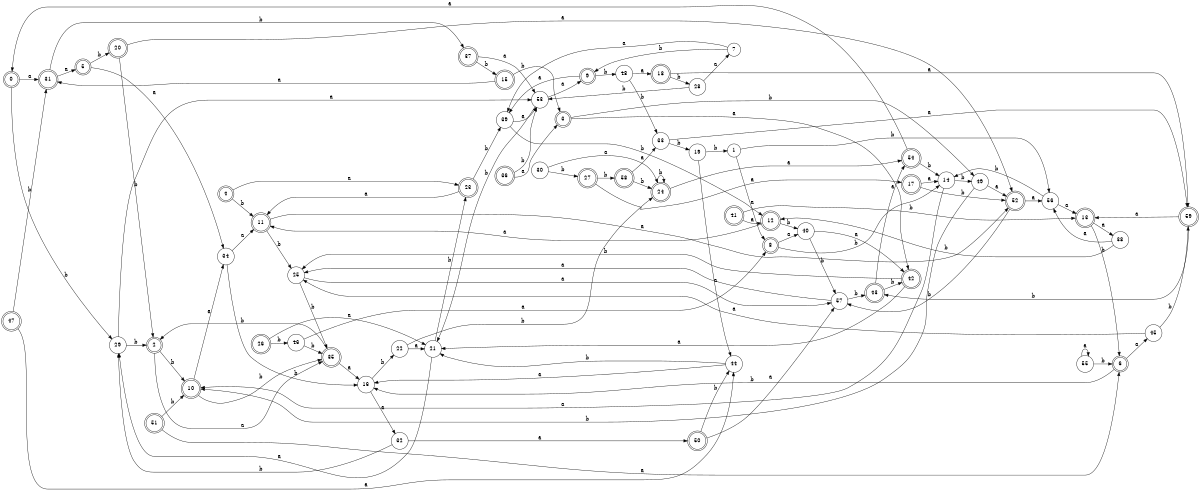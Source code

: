 digraph n48_1 {
__start0 [label="" shape="none"];

rankdir=LR;
size="8,5";

s0 [style="rounded,filled", color="black", fillcolor="white" shape="doublecircle", label="0"];
s1 [style="filled", color="black", fillcolor="white" shape="circle", label="1"];
s2 [style="rounded,filled", color="black", fillcolor="white" shape="doublecircle", label="2"];
s3 [style="rounded,filled", color="black", fillcolor="white" shape="doublecircle", label="3"];
s4 [style="rounded,filled", color="black", fillcolor="white" shape="doublecircle", label="4"];
s5 [style="rounded,filled", color="black", fillcolor="white" shape="doublecircle", label="5"];
s6 [style="rounded,filled", color="black", fillcolor="white" shape="doublecircle", label="6"];
s7 [style="filled", color="black", fillcolor="white" shape="circle", label="7"];
s8 [style="rounded,filled", color="black", fillcolor="white" shape="doublecircle", label="8"];
s9 [style="rounded,filled", color="black", fillcolor="white" shape="doublecircle", label="9"];
s10 [style="rounded,filled", color="black", fillcolor="white" shape="doublecircle", label="10"];
s11 [style="rounded,filled", color="black", fillcolor="white" shape="doublecircle", label="11"];
s12 [style="rounded,filled", color="black", fillcolor="white" shape="doublecircle", label="12"];
s13 [style="rounded,filled", color="black", fillcolor="white" shape="doublecircle", label="13"];
s14 [style="filled", color="black", fillcolor="white" shape="circle", label="14"];
s15 [style="rounded,filled", color="black", fillcolor="white" shape="doublecircle", label="15"];
s16 [style="filled", color="black", fillcolor="white" shape="circle", label="16"];
s17 [style="rounded,filled", color="black", fillcolor="white" shape="doublecircle", label="17"];
s18 [style="rounded,filled", color="black", fillcolor="white" shape="doublecircle", label="18"];
s19 [style="filled", color="black", fillcolor="white" shape="circle", label="19"];
s20 [style="rounded,filled", color="black", fillcolor="white" shape="doublecircle", label="20"];
s21 [style="filled", color="black", fillcolor="white" shape="circle", label="21"];
s22 [style="filled", color="black", fillcolor="white" shape="circle", label="22"];
s23 [style="rounded,filled", color="black", fillcolor="white" shape="doublecircle", label="23"];
s24 [style="rounded,filled", color="black", fillcolor="white" shape="doublecircle", label="24"];
s25 [style="filled", color="black", fillcolor="white" shape="circle", label="25"];
s26 [style="rounded,filled", color="black", fillcolor="white" shape="doublecircle", label="26"];
s27 [style="rounded,filled", color="black", fillcolor="white" shape="doublecircle", label="27"];
s28 [style="filled", color="black", fillcolor="white" shape="circle", label="28"];
s29 [style="filled", color="black", fillcolor="white" shape="circle", label="29"];
s30 [style="filled", color="black", fillcolor="white" shape="circle", label="30"];
s31 [style="rounded,filled", color="black", fillcolor="white" shape="doublecircle", label="31"];
s32 [style="filled", color="black", fillcolor="white" shape="circle", label="32"];
s33 [style="filled", color="black", fillcolor="white" shape="circle", label="33"];
s34 [style="filled", color="black", fillcolor="white" shape="circle", label="34"];
s35 [style="rounded,filled", color="black", fillcolor="white" shape="doublecircle", label="35"];
s36 [style="rounded,filled", color="black", fillcolor="white" shape="doublecircle", label="36"];
s37 [style="rounded,filled", color="black", fillcolor="white" shape="doublecircle", label="37"];
s38 [style="filled", color="black", fillcolor="white" shape="circle", label="38"];
s39 [style="filled", color="black", fillcolor="white" shape="circle", label="39"];
s40 [style="filled", color="black", fillcolor="white" shape="circle", label="40"];
s41 [style="rounded,filled", color="black", fillcolor="white" shape="doublecircle", label="41"];
s42 [style="rounded,filled", color="black", fillcolor="white" shape="doublecircle", label="42"];
s43 [style="rounded,filled", color="black", fillcolor="white" shape="doublecircle", label="43"];
s44 [style="filled", color="black", fillcolor="white" shape="circle", label="44"];
s45 [style="filled", color="black", fillcolor="white" shape="circle", label="45"];
s46 [style="filled", color="black", fillcolor="white" shape="circle", label="46"];
s47 [style="rounded,filled", color="black", fillcolor="white" shape="doublecircle", label="47"];
s48 [style="filled", color="black", fillcolor="white" shape="circle", label="48"];
s49 [style="filled", color="black", fillcolor="white" shape="circle", label="49"];
s50 [style="rounded,filled", color="black", fillcolor="white" shape="doublecircle", label="50"];
s51 [style="rounded,filled", color="black", fillcolor="white" shape="doublecircle", label="51"];
s52 [style="rounded,filled", color="black", fillcolor="white" shape="doublecircle", label="52"];
s53 [style="filled", color="black", fillcolor="white" shape="circle", label="53"];
s54 [style="rounded,filled", color="black", fillcolor="white" shape="doublecircle", label="54"];
s55 [style="filled", color="black", fillcolor="white" shape="circle", label="55"];
s56 [style="filled", color="black", fillcolor="white" shape="circle", label="56"];
s57 [style="filled", color="black", fillcolor="white" shape="circle", label="57"];
s58 [style="rounded,filled", color="black", fillcolor="white" shape="doublecircle", label="58"];
s59 [style="rounded,filled", color="black", fillcolor="white" shape="doublecircle", label="59"];
s0 -> s31 [label="a"];
s0 -> s29 [label="b"];
s1 -> s8 [label="a"];
s1 -> s56 [label="b"];
s2 -> s35 [label="a"];
s2 -> s10 [label="b"];
s3 -> s42 [label="a"];
s3 -> s49 [label="b"];
s4 -> s23 [label="a"];
s4 -> s11 [label="b"];
s5 -> s34 [label="a"];
s5 -> s20 [label="b"];
s6 -> s45 [label="a"];
s6 -> s16 [label="b"];
s7 -> s39 [label="a"];
s7 -> s9 [label="b"];
s8 -> s40 [label="a"];
s8 -> s14 [label="b"];
s9 -> s39 [label="a"];
s9 -> s48 [label="b"];
s10 -> s34 [label="a"];
s10 -> s35 [label="b"];
s11 -> s52 [label="a"];
s11 -> s25 [label="b"];
s12 -> s11 [label="a"];
s12 -> s40 [label="b"];
s13 -> s38 [label="a"];
s13 -> s6 [label="b"];
s14 -> s10 [label="a"];
s14 -> s49 [label="b"];
s15 -> s31 [label="a"];
s15 -> s3 [label="b"];
s16 -> s32 [label="a"];
s16 -> s22 [label="b"];
s17 -> s14 [label="a"];
s17 -> s52 [label="b"];
s18 -> s59 [label="a"];
s18 -> s28 [label="b"];
s19 -> s44 [label="a"];
s19 -> s1 [label="b"];
s20 -> s52 [label="a"];
s20 -> s2 [label="b"];
s21 -> s29 [label="a"];
s21 -> s23 [label="b"];
s22 -> s21 [label="a"];
s22 -> s24 [label="b"];
s23 -> s11 [label="a"];
s23 -> s39 [label="b"];
s24 -> s54 [label="a"];
s24 -> s24 [label="b"];
s25 -> s57 [label="a"];
s25 -> s35 [label="b"];
s26 -> s21 [label="a"];
s26 -> s46 [label="b"];
s27 -> s17 [label="a"];
s27 -> s58 [label="b"];
s28 -> s7 [label="a"];
s28 -> s53 [label="b"];
s29 -> s53 [label="a"];
s29 -> s2 [label="b"];
s30 -> s24 [label="a"];
s30 -> s27 [label="b"];
s31 -> s5 [label="a"];
s31 -> s37 [label="b"];
s32 -> s50 [label="a"];
s32 -> s29 [label="b"];
s33 -> s59 [label="a"];
s33 -> s19 [label="b"];
s34 -> s11 [label="a"];
s34 -> s16 [label="b"];
s35 -> s16 [label="a"];
s35 -> s2 [label="b"];
s36 -> s3 [label="a"];
s36 -> s53 [label="b"];
s37 -> s53 [label="a"];
s37 -> s15 [label="b"];
s38 -> s56 [label="a"];
s38 -> s12 [label="b"];
s39 -> s53 [label="a"];
s39 -> s12 [label="b"];
s40 -> s42 [label="a"];
s40 -> s57 [label="b"];
s41 -> s12 [label="a"];
s41 -> s13 [label="b"];
s42 -> s21 [label="a"];
s42 -> s25 [label="b"];
s43 -> s54 [label="a"];
s43 -> s42 [label="b"];
s44 -> s16 [label="a"];
s44 -> s21 [label="b"];
s45 -> s25 [label="a"];
s45 -> s59 [label="b"];
s46 -> s8 [label="a"];
s46 -> s35 [label="b"];
s47 -> s44 [label="a"];
s47 -> s31 [label="b"];
s48 -> s18 [label="a"];
s48 -> s33 [label="b"];
s49 -> s52 [label="a"];
s49 -> s10 [label="b"];
s50 -> s57 [label="a"];
s50 -> s44 [label="b"];
s51 -> s6 [label="a"];
s51 -> s10 [label="b"];
s52 -> s56 [label="a"];
s52 -> s57 [label="b"];
s53 -> s9 [label="a"];
s53 -> s21 [label="b"];
s54 -> s0 [label="a"];
s54 -> s14 [label="b"];
s55 -> s55 [label="a"];
s55 -> s6 [label="b"];
s56 -> s13 [label="a"];
s56 -> s14 [label="b"];
s57 -> s25 [label="a"];
s57 -> s43 [label="b"];
s58 -> s33 [label="a"];
s58 -> s24 [label="b"];
s59 -> s13 [label="a"];
s59 -> s43 [label="b"];

}